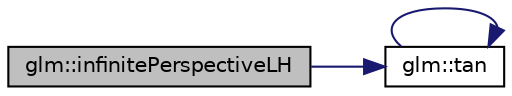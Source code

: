 digraph "glm::infinitePerspectiveLH"
{
 // LATEX_PDF_SIZE
  edge [fontname="Helvetica",fontsize="10",labelfontname="Helvetica",labelfontsize="10"];
  node [fontname="Helvetica",fontsize="10",shape=record];
  rankdir="LR";
  Node1 [label="glm::infinitePerspectiveLH",height=0.2,width=0.4,color="black", fillcolor="grey75", style="filled", fontcolor="black",tooltip=" "];
  Node1 -> Node2 [color="midnightblue",fontsize="10",style="solid",fontname="Helvetica"];
  Node2 [label="glm::tan",height=0.2,width=0.4,color="black", fillcolor="white", style="filled",URL="$group__core__func__trigonometric.html#gab3ae890c38b7d3aa4d5e00998fd296b2",tooltip=" "];
  Node2 -> Node2 [color="midnightblue",fontsize="10",style="solid",fontname="Helvetica"];
}
